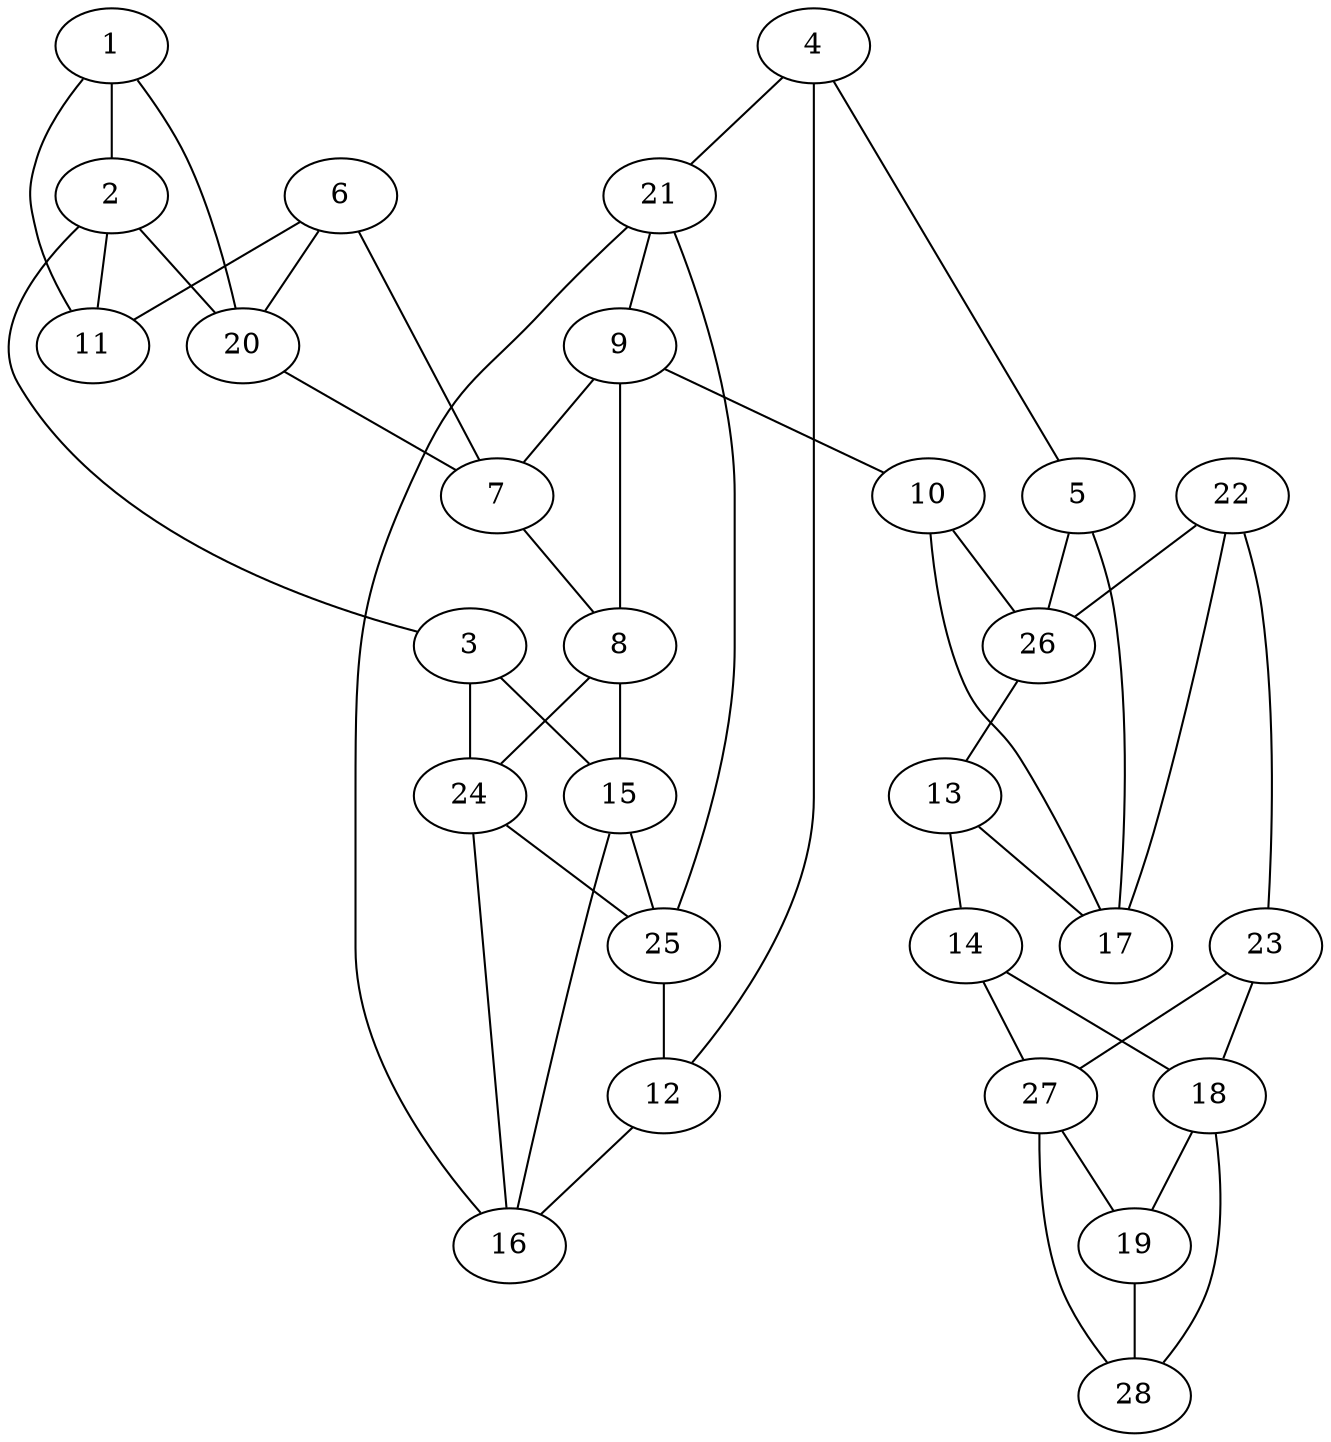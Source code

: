 graph pdb1m07 {
	1	 [aaLength=9,
		sequence=NWATFQQKH,
		type=0];
	2	 [aaLength=6,
		sequence=NCNTIM,
		type=0];
	1 -- 2	 [distance0="16.24058",
		frequency=1,
		type0=3];
	11	 [aaLength=2,
		sequence=II,
		type=1];
	1 -- 11	 [distance0="9.553603",
		frequency=1,
		type0=1];
	20	 [aaLength=2,
		sequence=II,
		type=1];
	1 -- 20	 [distance0="9.553603",
		frequency=1,
		type0=2];
	3	 [aaLength=3,
		sequence=NNI,
		type=0];
	2 -- 3	 [distance0="10.97627",
		distance1="1.0",
		frequency=2,
		type0=3,
		type1=4];
	2 -- 11	 [distance0="7.07001",
		frequency=1,
		type0=1];
	2 -- 20	 [distance0="7.07001",
		frequency=1,
		type0=2];
	15	 [aaLength=2,
		sequence=IV,
		type=1];
	3 -- 15	 [distance0="9.067235",
		distance1="1.0",
		frequency=2,
		type0=1,
		type1=4];
	24	 [aaLength=2,
		sequence=IV,
		type=1];
	3 -- 24	 [distance0="9.067235",
		frequency=1,
		type0=2];
	4	 [aaLength=7,
		sequence=SATTVKA,
		type=0];
	5	 [aaLength=3,
		sequence=ICT,
		type=0];
	4 -- 5	 [distance0="10.17333",
		distance1="0.0",
		frequency=2,
		type0=1,
		type1=5];
	12	 [aaLength=6,
		sequence=VNTFII,
		type=1];
	4 -- 12	 [distance0="17.39971",
		frequency=1,
		type0=2];
	21	 [aaLength=6,
		sequence=VNTFII,
		type=1];
	4 -- 21	 [distance0="17.39971",
		frequency=1,
		type0=3];
	17	 [aaLength=5,
		sequence=NMNVL,
		type=1];
	5 -- 17	 [distance0="14.80187",
		distance1="3.0",
		frequency=2,
		type0=2,
		type1=4];
	26	 [aaLength=5,
		sequence=NMNVL,
		type=1];
	5 -- 26	 [distance0="14.80187",
		frequency=1,
		type0=3];
	6	 [aaLength=9,
		sequence=NWATFQQKH,
		type=0];
	7	 [aaLength=6,
		sequence=NCNTIM,
		type=0];
	6 -- 7	 [distance0="16.33693",
		frequency=1,
		type0=1];
	6 -- 11	 [distance0="23.64621",
		frequency=1,
		type0=3];
	6 -- 20	 [distance0="0.0",
		frequency=1,
		type0=5];
	8	 [aaLength=3,
		sequence=NNI,
		type=0];
	7 -- 8	 [distance0="12.88019",
		distance1="1.0",
		frequency=2,
		type0=1,
		type1=4];
	8 -- 15	 [distance0="17.04896",
		frequency=1,
		type0=3];
	8 -- 24	 [distance0="1.0",
		frequency=1,
		type0=4];
	9	 [aaLength=7,
		sequence=SATTVKA,
		type=0];
	9 -- 7	 [distance0="29.12163",
		frequency=1,
		type0=3];
	9 -- 8	 [distance0="28.4927",
		frequency=1,
		type0=2];
	10	 [aaLength=3,
		sequence=ICT,
		type=0];
	9 -- 10	 [distance0="9.93353",
		distance1="0.0",
		frequency=2,
		type0=1,
		type1=5];
	10 -- 17	 [distance0="28.92525",
		frequency=1,
		type0=2];
	10 -- 26	 [distance0="28.92525",
		distance1="3.0",
		frequency=2,
		type0=3,
		type1=4];
	16	 [aaLength=2,
		sequence=QC,
		type=1];
	12 -- 16	 [distance0="4.0",
		frequency=1,
		type0=2];
	13	 [aaLength=8,
		sequence=FQLNTCTR,
		type=1];
	14	 [aaLength=8,
		sequence=YSSRTETN,
		type=1];
	13 -- 14	 [distance0="9.0",
		frequency=1,
		type0=4];
	13 -- 17	 [distance0="9.0",
		frequency=1,
		type0=2];
	18	 [aaLength=6,
		sequence=ICVKCE,
		type=1];
	14 -- 18	 [distance0="9.0",
		distance1="1.0",
		frequency=2,
		type0=2,
		type1=4];
	27	 [aaLength=6,
		sequence=ICVKCE,
		type=1];
	14 -- 27	 [distance0="9.0",
		frequency=1,
		type0=3];
	15 -- 16	 [distance0="4.0",
		distance1="2.0",
		frequency=2,
		type0=2,
		type1=4];
	25	 [aaLength=2,
		sequence=QC,
		type=1];
	15 -- 25	 [distance0="4.0",
		frequency=1,
		type0=3];
	19	 [aaLength=8,
		sequence=YPVHFAGI,
		type=1];
	18 -- 19	 [distance0="8.0",
		distance1="2.0",
		frequency=2,
		type0=2,
		type1=4];
	28	 [aaLength=8,
		sequence=YPVHFAGI,
		type=1];
	19 -- 28	 [distance0="0.0",
		frequency=1,
		type0=1];
	20 -- 7	 [distance0="5.0",
		frequency=1,
		type0=4];
	21 -- 9	 [distance0="1.0",
		frequency=1,
		type0=4];
	21 -- 16	 [distance0="4.0",
		frequency=1,
		type0=2];
	21 -- 25	 [distance0="4.0",
		frequency=1,
		type0=3];
	22	 [aaLength=8,
		sequence=FQLNTCTR,
		type=1];
	22 -- 17	 [distance0="9.0",
		frequency=1,
		type0=2];
	23	 [aaLength=8,
		sequence=YSSRTETN,
		type=1];
	22 -- 23	 [distance0="9.0",
		frequency=1,
		type0=4];
	22 -- 26	 [distance0="9.0",
		frequency=1,
		type0=3];
	23 -- 18	 [distance0="9.0",
		frequency=1,
		type0=2];
	23 -- 27	 [distance0="9.0",
		distance1="1.0",
		frequency=2,
		type0=3,
		type1=4];
	24 -- 16	 [distance0="4.0",
		frequency=1,
		type0=2];
	24 -- 25	 [distance0="4.0",
		distance1="2.0",
		frequency=2,
		type0=3,
		type1=4];
	25 -- 12	 [distance0="4.0",
		frequency=1,
		type0=2];
	26 -- 13	 [distance0="9.0",
		frequency=1,
		type0=2];
	27 -- 19	 [distance0="8.0",
		frequency=1,
		type0=2];
	27 -- 28	 [distance0="8.0",
		distance1="2.0",
		frequency=2,
		type0=3,
		type1=4];
	28 -- 18	 [distance0="8.0",
		frequency=1,
		type0=2];
}
